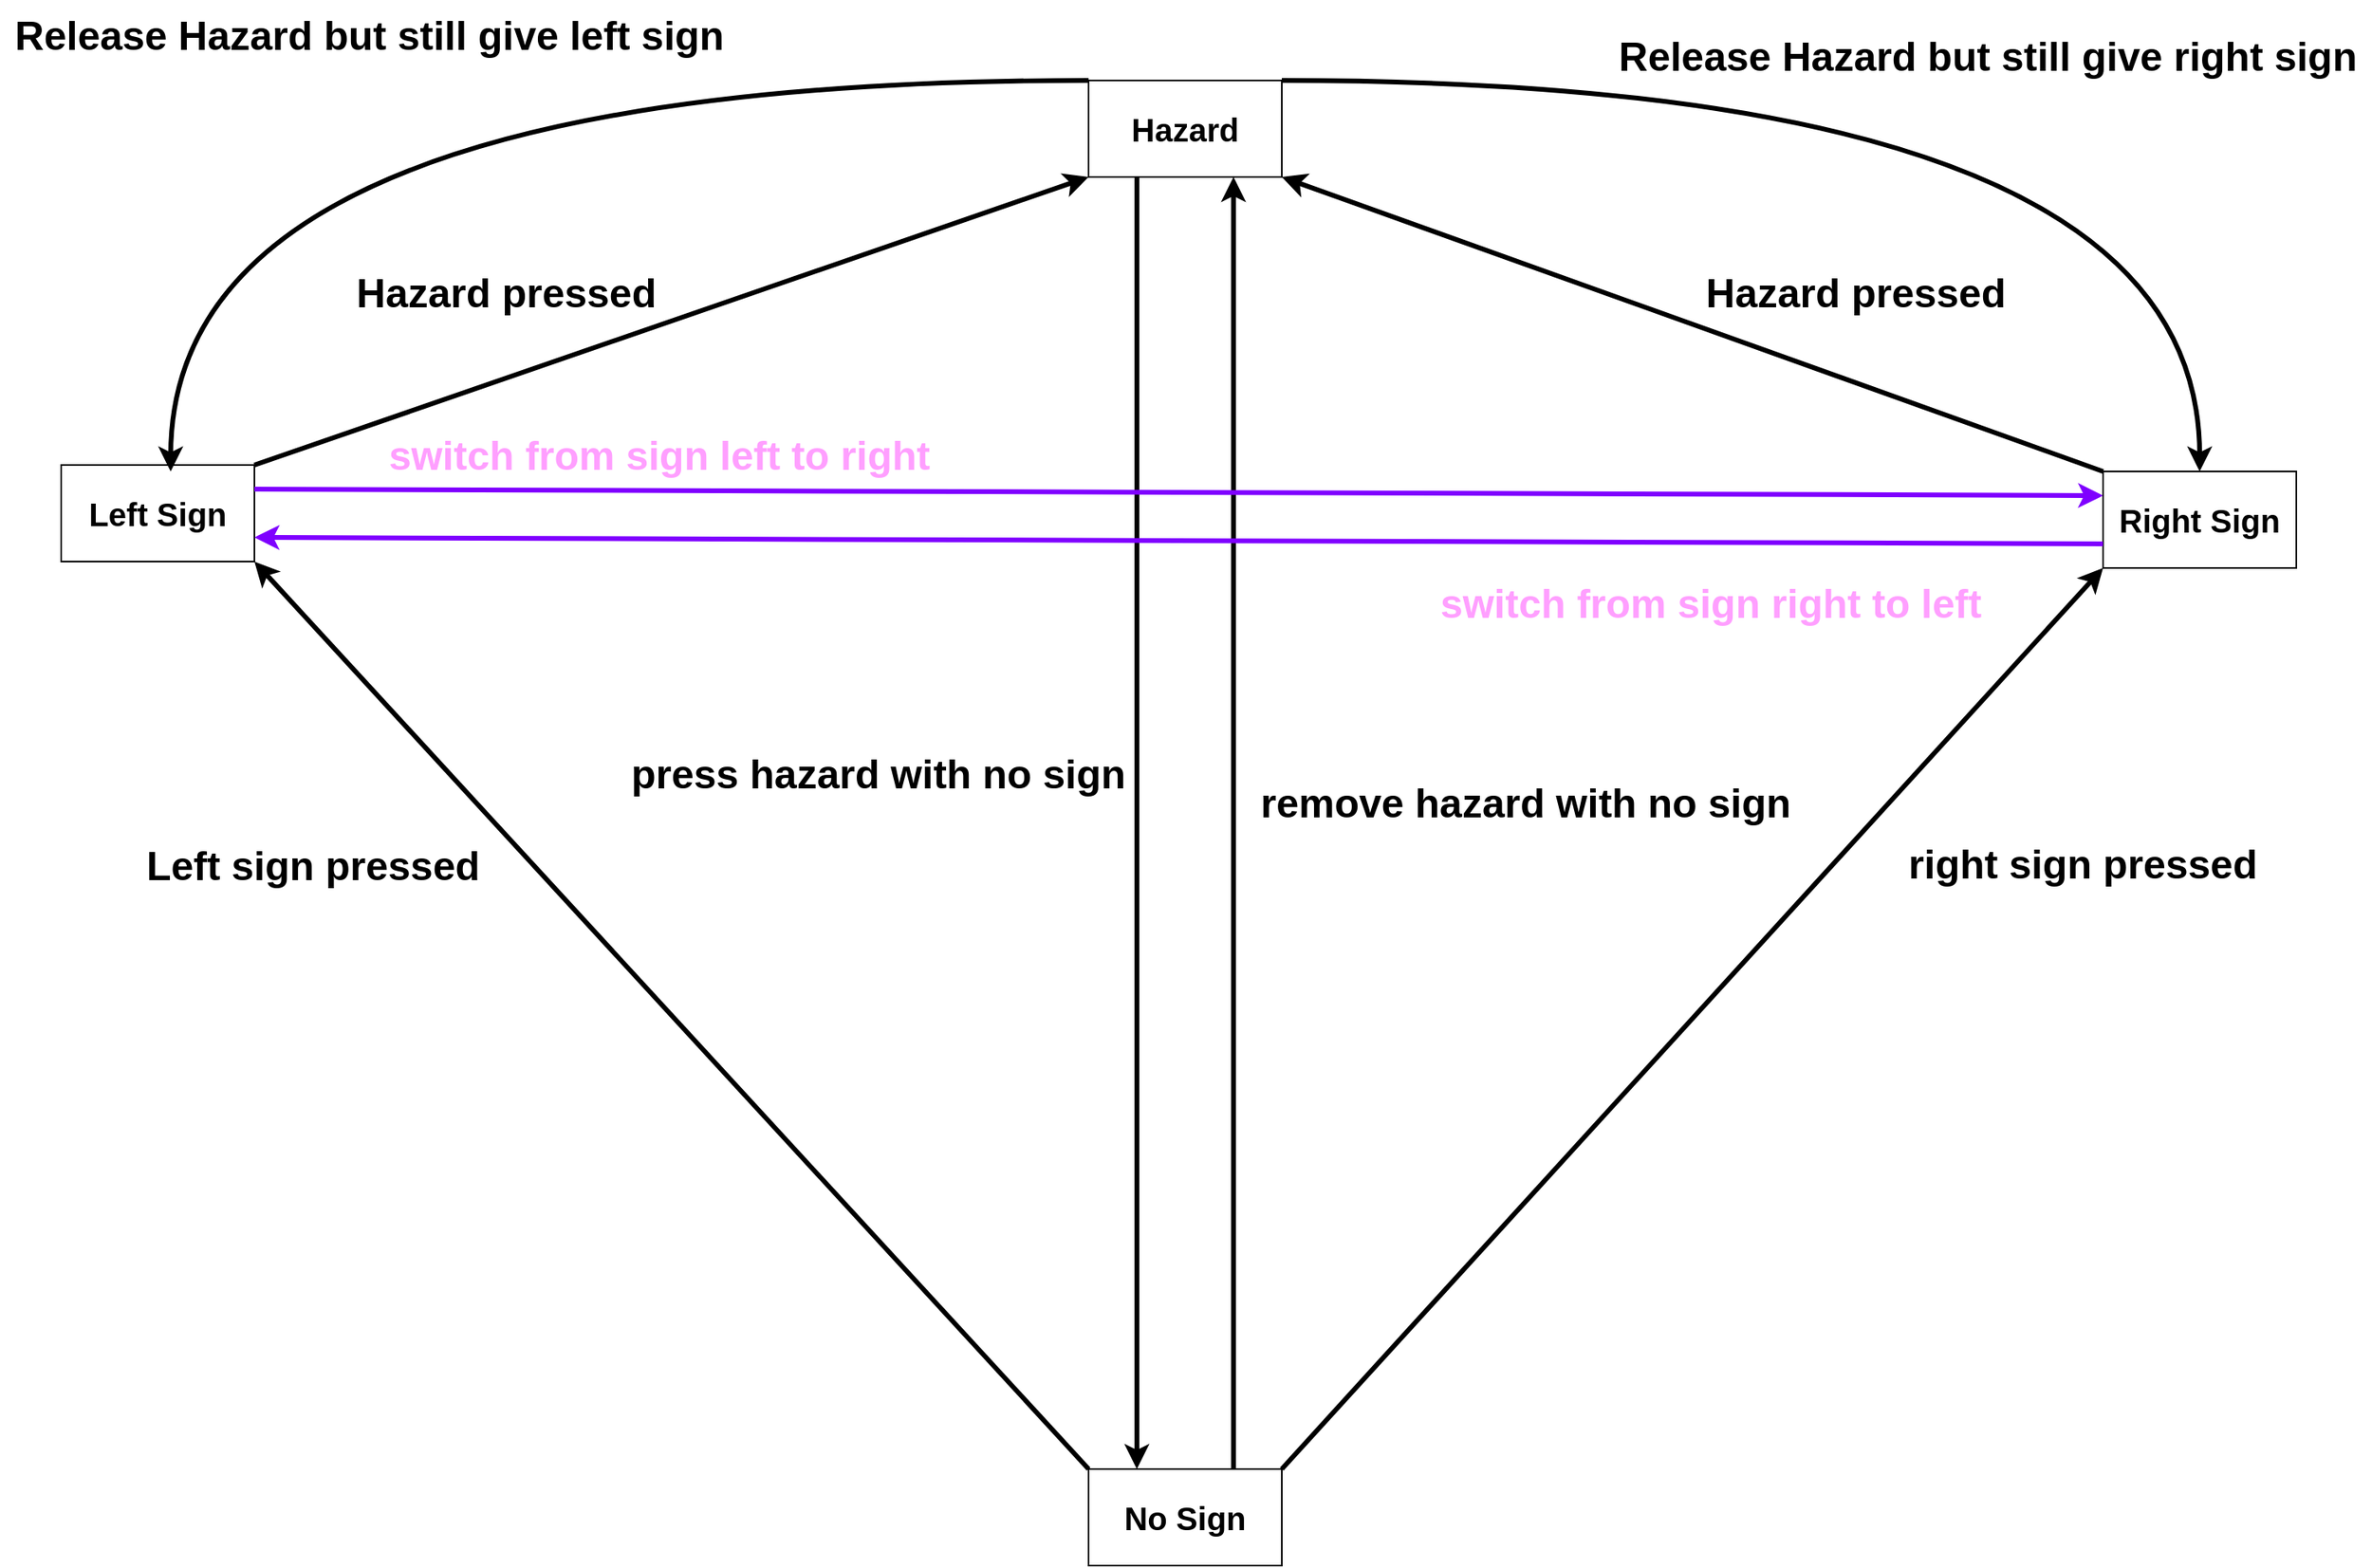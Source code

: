 <mxfile version="24.2.8" type="github">
  <diagram name="Page-1" id="NmErsGtCKULslVanZHI1">
    <mxGraphModel dx="2927" dy="1044" grid="0" gridSize="10" guides="1" tooltips="1" connect="1" arrows="1" fold="1" page="1" pageScale="1" pageWidth="827" pageHeight="1169" math="0" shadow="0">
      <root>
        <mxCell id="0" />
        <mxCell id="1" parent="0" />
        <mxCell id="6ajZmVYWY4Q1JViA8Qs--15" style="edgeStyle=orthogonalEdgeStyle;rounded=0;orthogonalLoop=1;jettySize=auto;html=1;exitX=0.75;exitY=0;exitDx=0;exitDy=0;entryX=0.75;entryY=1;entryDx=0;entryDy=0;strokeWidth=3;" edge="1" parent="1" source="6ajZmVYWY4Q1JViA8Qs--2" target="6ajZmVYWY4Q1JViA8Qs--10">
          <mxGeometry relative="1" as="geometry" />
        </mxCell>
        <mxCell id="6ajZmVYWY4Q1JViA8Qs--2" value="&lt;span style=&quot;font-size: 20px;&quot;&gt;&lt;b&gt;No Sign&lt;/b&gt;&lt;/span&gt;" style="rounded=0;whiteSpace=wrap;html=1;" vertex="1" parent="1">
          <mxGeometry x="340" y="1013" width="120" height="60" as="geometry" />
        </mxCell>
        <mxCell id="6ajZmVYWY4Q1JViA8Qs--4" value="&lt;span style=&quot;font-size: 20px;&quot;&gt;&lt;b&gt;Right Sign&lt;/b&gt;&lt;/span&gt;" style="rounded=0;whiteSpace=wrap;html=1;" vertex="1" parent="1">
          <mxGeometry x="970" y="393" width="120" height="60" as="geometry" />
        </mxCell>
        <mxCell id="6ajZmVYWY4Q1JViA8Qs--5" value="&lt;span style=&quot;font-size: 20px;&quot;&gt;&lt;b&gt;Left Sign&lt;/b&gt;&lt;/span&gt;" style="rounded=0;whiteSpace=wrap;html=1;" vertex="1" parent="1">
          <mxGeometry x="-298" y="389" width="120" height="60" as="geometry" />
        </mxCell>
        <mxCell id="6ajZmVYWY4Q1JViA8Qs--8" value="" style="endArrow=classic;html=1;rounded=0;entryX=0;entryY=1;entryDx=0;entryDy=0;strokeWidth=3;exitX=1;exitY=0;exitDx=0;exitDy=0;" edge="1" parent="1" source="6ajZmVYWY4Q1JViA8Qs--2" target="6ajZmVYWY4Q1JViA8Qs--4">
          <mxGeometry width="50" height="50" relative="1" as="geometry">
            <mxPoint x="440" y="610" as="sourcePoint" />
            <mxPoint x="490" y="560" as="targetPoint" />
          </mxGeometry>
        </mxCell>
        <mxCell id="6ajZmVYWY4Q1JViA8Qs--9" value="" style="endArrow=classic;html=1;rounded=0;entryX=1;entryY=1;entryDx=0;entryDy=0;strokeWidth=3;exitX=0;exitY=0;exitDx=0;exitDy=0;" edge="1" parent="1" source="6ajZmVYWY4Q1JViA8Qs--2" target="6ajZmVYWY4Q1JViA8Qs--5">
          <mxGeometry width="50" height="50" relative="1" as="geometry">
            <mxPoint x="230" y="640" as="sourcePoint" />
            <mxPoint x="350" y="540" as="targetPoint" />
          </mxGeometry>
        </mxCell>
        <mxCell id="6ajZmVYWY4Q1JViA8Qs--14" style="edgeStyle=orthogonalEdgeStyle;rounded=0;orthogonalLoop=1;jettySize=auto;html=1;exitX=0.25;exitY=1;exitDx=0;exitDy=0;entryX=0.25;entryY=0;entryDx=0;entryDy=0;strokeWidth=3;" edge="1" parent="1" source="6ajZmVYWY4Q1JViA8Qs--10" target="6ajZmVYWY4Q1JViA8Qs--2">
          <mxGeometry relative="1" as="geometry" />
        </mxCell>
        <mxCell id="6ajZmVYWY4Q1JViA8Qs--30" style="edgeStyle=orthogonalEdgeStyle;rounded=0;orthogonalLoop=1;jettySize=auto;html=1;exitX=1;exitY=0;exitDx=0;exitDy=0;entryX=0.5;entryY=0;entryDx=0;entryDy=0;curved=1;strokeWidth=3;" edge="1" parent="1" source="6ajZmVYWY4Q1JViA8Qs--10" target="6ajZmVYWY4Q1JViA8Qs--4">
          <mxGeometry relative="1" as="geometry">
            <Array as="points">
              <mxPoint x="1030" y="150" />
            </Array>
          </mxGeometry>
        </mxCell>
        <mxCell id="6ajZmVYWY4Q1JViA8Qs--10" value="&lt;span style=&quot;font-size: 20px;&quot;&gt;&lt;b&gt;Hazard&lt;/b&gt;&lt;/span&gt;" style="rounded=0;whiteSpace=wrap;html=1;" vertex="1" parent="1">
          <mxGeometry x="340" y="150" width="120" height="60" as="geometry" />
        </mxCell>
        <mxCell id="6ajZmVYWY4Q1JViA8Qs--11" value="" style="endArrow=classic;html=1;rounded=0;entryX=0;entryY=1;entryDx=0;entryDy=0;strokeWidth=3;exitX=1;exitY=0;exitDx=0;exitDy=0;" edge="1" parent="1" source="6ajZmVYWY4Q1JViA8Qs--5" target="6ajZmVYWY4Q1JViA8Qs--10">
          <mxGeometry width="50" height="50" relative="1" as="geometry">
            <mxPoint x="394" y="470" as="sourcePoint" />
            <mxPoint x="320" y="350" as="targetPoint" />
          </mxGeometry>
        </mxCell>
        <mxCell id="6ajZmVYWY4Q1JViA8Qs--13" value="" style="endArrow=classic;html=1;rounded=0;entryX=1;entryY=1;entryDx=0;entryDy=0;strokeWidth=3;exitX=0;exitY=0;exitDx=0;exitDy=0;" edge="1" parent="1" source="6ajZmVYWY4Q1JViA8Qs--4" target="6ajZmVYWY4Q1JViA8Qs--10">
          <mxGeometry width="50" height="50" relative="1" as="geometry">
            <mxPoint x="560" y="350" as="sourcePoint" />
            <mxPoint x="470" y="460" as="targetPoint" />
          </mxGeometry>
        </mxCell>
        <mxCell id="6ajZmVYWY4Q1JViA8Qs--16" value="&lt;span style=&quot;font-size: 25px;&quot;&gt;&lt;b&gt;right sign pressed&lt;/b&gt;&lt;/span&gt;" style="text;html=1;align=center;verticalAlign=middle;resizable=0;points=[];autosize=1;strokeColor=none;fillColor=none;" vertex="1" parent="1">
          <mxGeometry x="837" y="616" width="240" height="40" as="geometry" />
        </mxCell>
        <mxCell id="6ajZmVYWY4Q1JViA8Qs--18" value="" style="endArrow=classic;html=1;rounded=0;entryX=0;entryY=0.25;entryDx=0;entryDy=0;strokeWidth=3;exitX=1;exitY=0.25;exitDx=0;exitDy=0;strokeColor=#7F00FF;" edge="1" parent="1" source="6ajZmVYWY4Q1JViA8Qs--5" target="6ajZmVYWY4Q1JViA8Qs--4">
          <mxGeometry width="50" height="50" relative="1" as="geometry">
            <mxPoint x="70" y="410" as="sourcePoint" />
            <mxPoint x="350" y="220" as="targetPoint" />
          </mxGeometry>
        </mxCell>
        <mxCell id="6ajZmVYWY4Q1JViA8Qs--19" value="" style="endArrow=classic;html=1;rounded=0;entryX=1;entryY=0.75;entryDx=0;entryDy=0;strokeWidth=3;exitX=0;exitY=0.75;exitDx=0;exitDy=0;strokeColor=#7F00FF;fontColor=#ff9fff;" edge="1" parent="1" source="6ajZmVYWY4Q1JViA8Qs--4" target="6ajZmVYWY4Q1JViA8Qs--5">
          <mxGeometry width="50" height="50" relative="1" as="geometry">
            <mxPoint x="650" y="460" as="sourcePoint" />
            <mxPoint x="60" y="450" as="targetPoint" />
          </mxGeometry>
        </mxCell>
        <mxCell id="6ajZmVYWY4Q1JViA8Qs--20" value="&lt;span style=&quot;font-size: 25px;&quot;&gt;&lt;b&gt;Left sign pressed&lt;/b&gt;&lt;/span&gt;" style="text;html=1;align=center;verticalAlign=middle;resizable=0;points=[];autosize=1;strokeColor=none;fillColor=none;" vertex="1" parent="1">
          <mxGeometry x="-255" y="616" width="225" height="42" as="geometry" />
        </mxCell>
        <mxCell id="6ajZmVYWY4Q1JViA8Qs--22" value="&lt;span style=&quot;font-size: 25px;&quot;&gt;&lt;b&gt;Hazard pressed&lt;/b&gt;&lt;/span&gt;" style="text;html=1;align=center;verticalAlign=middle;resizable=0;points=[];autosize=1;strokeColor=none;fillColor=none;" vertex="1" parent="1">
          <mxGeometry x="714" y="260" width="204" height="42" as="geometry" />
        </mxCell>
        <mxCell id="6ajZmVYWY4Q1JViA8Qs--23" value="&lt;span style=&quot;font-size: 25px;&quot;&gt;&lt;b&gt;Hazard pressed&lt;/b&gt;&lt;/span&gt;" style="text;html=1;align=center;verticalAlign=middle;resizable=0;points=[];autosize=1;strokeColor=none;fillColor=none;" vertex="1" parent="1">
          <mxGeometry x="-124" y="260" width="204" height="42" as="geometry" />
        </mxCell>
        <mxCell id="6ajZmVYWY4Q1JViA8Qs--24" value="&lt;span style=&quot;font-size: 25px;&quot;&gt;&lt;b&gt;switch from sign left to right&lt;/b&gt;&lt;/span&gt;" style="text;html=1;align=center;verticalAlign=middle;resizable=0;points=[];autosize=1;strokeColor=none;fillColor=none;fontColor=#ff9fff;" vertex="1" parent="1">
          <mxGeometry x="-104" y="361" width="354" height="42" as="geometry" />
        </mxCell>
        <mxCell id="6ajZmVYWY4Q1JViA8Qs--25" value="&lt;span style=&quot;font-size: 25px;&quot;&gt;&lt;b&gt;switch from sign right to left&lt;/b&gt;&lt;/span&gt;" style="text;html=1;align=center;verticalAlign=middle;resizable=0;points=[];autosize=1;strokeColor=none;fillColor=none;fontColor=#ff9fff;" vertex="1" parent="1">
          <mxGeometry x="549" y="453" width="354" height="42" as="geometry" />
        </mxCell>
        <mxCell id="6ajZmVYWY4Q1JViA8Qs--27" value="&lt;span style=&quot;font-size: 25px;&quot;&gt;&lt;b&gt;press hazard with no sign&lt;/b&gt;&lt;/span&gt;" style="text;html=1;align=center;verticalAlign=middle;resizable=0;points=[];autosize=1;strokeColor=none;fillColor=none;" vertex="1" parent="1">
          <mxGeometry x="46" y="559" width="325" height="42" as="geometry" />
        </mxCell>
        <mxCell id="6ajZmVYWY4Q1JViA8Qs--28" value="&lt;span style=&quot;font-size: 25px;&quot;&gt;&lt;b&gt;remove hazard with no sign&lt;/b&gt;&lt;/span&gt;" style="text;html=1;align=center;verticalAlign=middle;resizable=0;points=[];autosize=1;strokeColor=none;fillColor=none;" vertex="1" parent="1">
          <mxGeometry x="437" y="577" width="347" height="42" as="geometry" />
        </mxCell>
        <mxCell id="6ajZmVYWY4Q1JViA8Qs--31" style="edgeStyle=orthogonalEdgeStyle;rounded=0;orthogonalLoop=1;jettySize=auto;html=1;exitX=1;exitY=0;exitDx=0;exitDy=0;curved=1;strokeWidth=3;" edge="1" parent="1">
          <mxGeometry relative="1" as="geometry">
            <mxPoint x="340" y="150" as="sourcePoint" />
            <mxPoint x="-230" y="393" as="targetPoint" />
            <Array as="points">
              <mxPoint x="-230" y="150" />
            </Array>
          </mxGeometry>
        </mxCell>
        <mxCell id="6ajZmVYWY4Q1JViA8Qs--32" value="&lt;span style=&quot;font-size: 25px;&quot;&gt;&lt;b&gt;Release Hazard but still give right sign&lt;/b&gt;&lt;/span&gt;" style="text;html=1;align=center;verticalAlign=middle;resizable=0;points=[];autosize=1;strokeColor=none;fillColor=none;" vertex="1" parent="1">
          <mxGeometry x="660" y="113" width="476" height="42" as="geometry" />
        </mxCell>
        <mxCell id="6ajZmVYWY4Q1JViA8Qs--37" value="&lt;span style=&quot;font-size: 25px;&quot;&gt;&lt;b&gt;Release Hazard but still give left sign&lt;/b&gt;&lt;/span&gt;" style="text;html=1;align=center;verticalAlign=middle;resizable=0;points=[];autosize=1;strokeColor=none;fillColor=none;" vertex="1" parent="1">
          <mxGeometry x="-336" y="100" width="458" height="42" as="geometry" />
        </mxCell>
      </root>
    </mxGraphModel>
  </diagram>
</mxfile>

